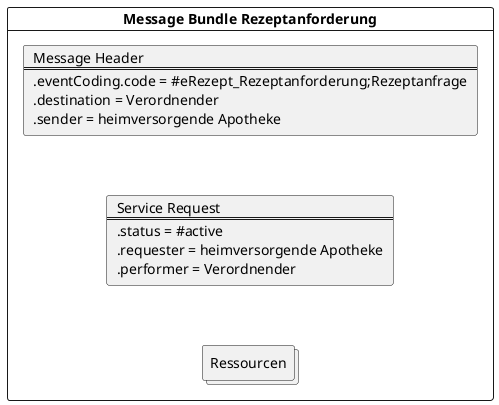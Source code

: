 @startuml

card "Message Bundle Rezeptanforderung" {

card card2 [
    Service Request
    ===
    .status = #active
    .requester = heimversorgende Apotheke
    .performer = Verordnender
]

card card1 [
    Message Header
    ===
    .eventCoding.code = #eRezept_Rezeptanforderung;Rezeptanfrage
    .destination = Verordnender
    .sender = heimversorgende Apotheke
]

collections Ressourcen

}

card1 -[hidden]down- card2
card2 -[hidden]down- Ressourcen

@enduml